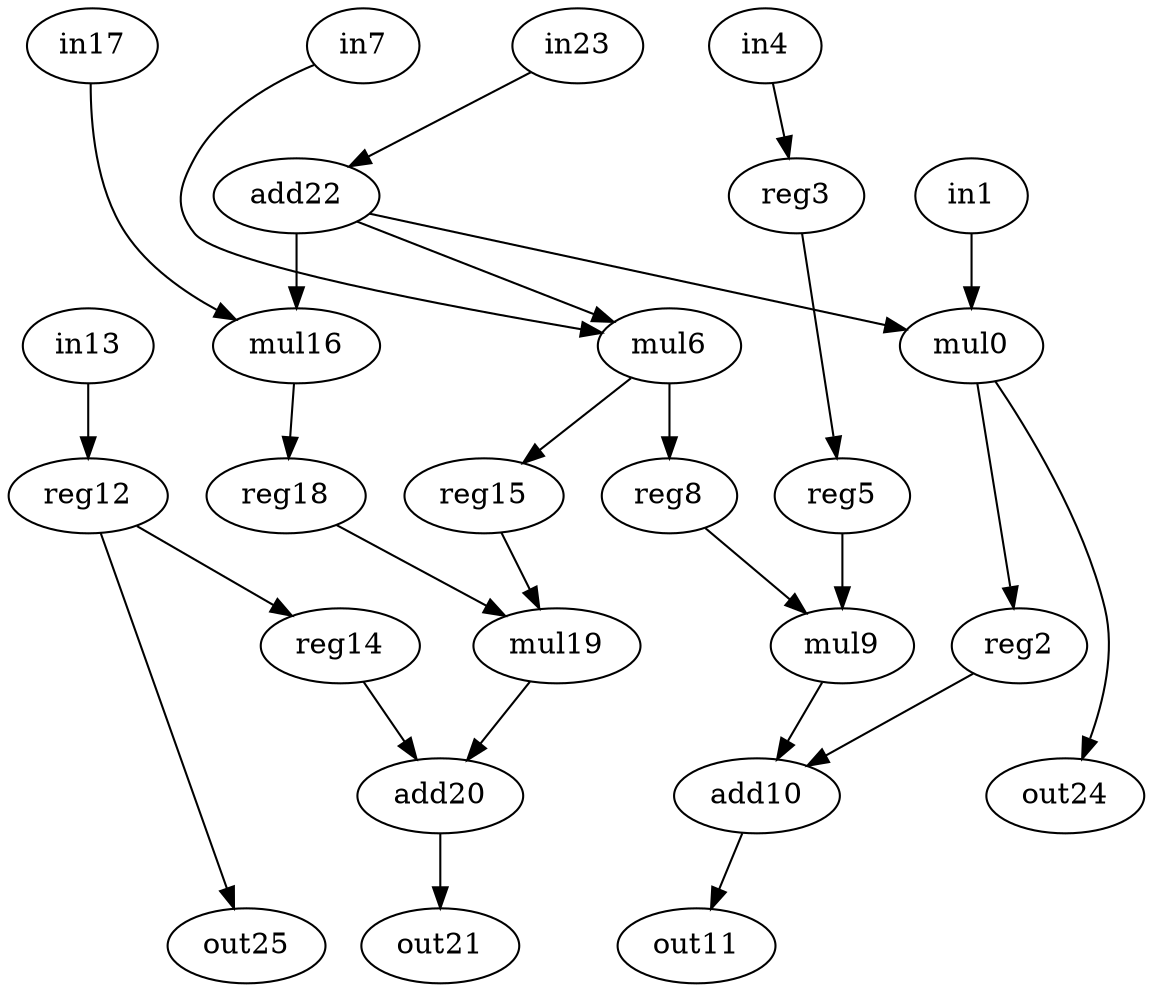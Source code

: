 digraph g {
0 [label = mul0;op = mul;]
1 [label = in1;op = in;]
2 [label = add10;op = add;]
3 [label = out11;op = out;]
4 [label = reg12;op = reg;]
5 [label = in13;op = in;]
6 [label = reg14;op = reg;]
7 [label = reg15;op = reg;]
8 [label = mul16;op = mul;]
9 [label = in17;op = in;]
10 [label = reg18;op = reg;]
11 [label = mul19;op = mul;]
12 [label = reg2;op = reg;]
13 [label = add20;op = add;]
14 [label = out21;op = out;]
15 [label = add22;op = addi;value = 2;]
16 [label = in23;op = in;]
17 [label = out24;op = out;]
18 [label = out25;op = out;]
19 [label = reg3;op = reg;]
20 [label = in4;op = in;]
21 [label = reg5;op = reg;]
22 [label = mul6;op = mul;]
23 [label = in7;op = in;]
24 [label = reg8;op = reg;]
25 [label = mul9;op = mul;]
2 -> 3 [port=0; weight=0;]
12 -> 2 [port=0; weight=0;]
0 -> 12 [port=0; weight=0;]
0 -> 17 [port=0; weight=0;]
1 -> 0 [port=0; weight=1;]
15 -> 0 [port=1; weight=0;]
15 -> 22 [port=0; weight=0;]
23 -> 22 [port=1; weight=0;]
22 -> 7 [port=0; weight=0;]
7 -> 11 [port=0; weight=0;]
10 -> 11 [port=1; weight=0;]
8 -> 10 [port=0; weight=0;]
15 -> 8 [port=0; weight=2;]
16 -> 15 [port=0; weight=0;]
9 -> 8 [port=1; weight=0;]
11 -> 13 [port=0; weight=0;]
6 -> 13 [port=1; weight=0;]
4 -> 6 [port=0; weight=0;]
4 -> 18 [port=0; weight=0;]
5 -> 4 [port=0; weight=1;]
13 -> 14 [port=0; weight=1;]
22 -> 24 [port=0; weight=1;]
24 -> 25 [port=0; weight=0;]
21 -> 25 [port=1; weight=1;]
19 -> 21 [port=0; weight=0;]
20 -> 19 [port=0; weight=0;]
25 -> 2 [port=1; weight=0;]
}
